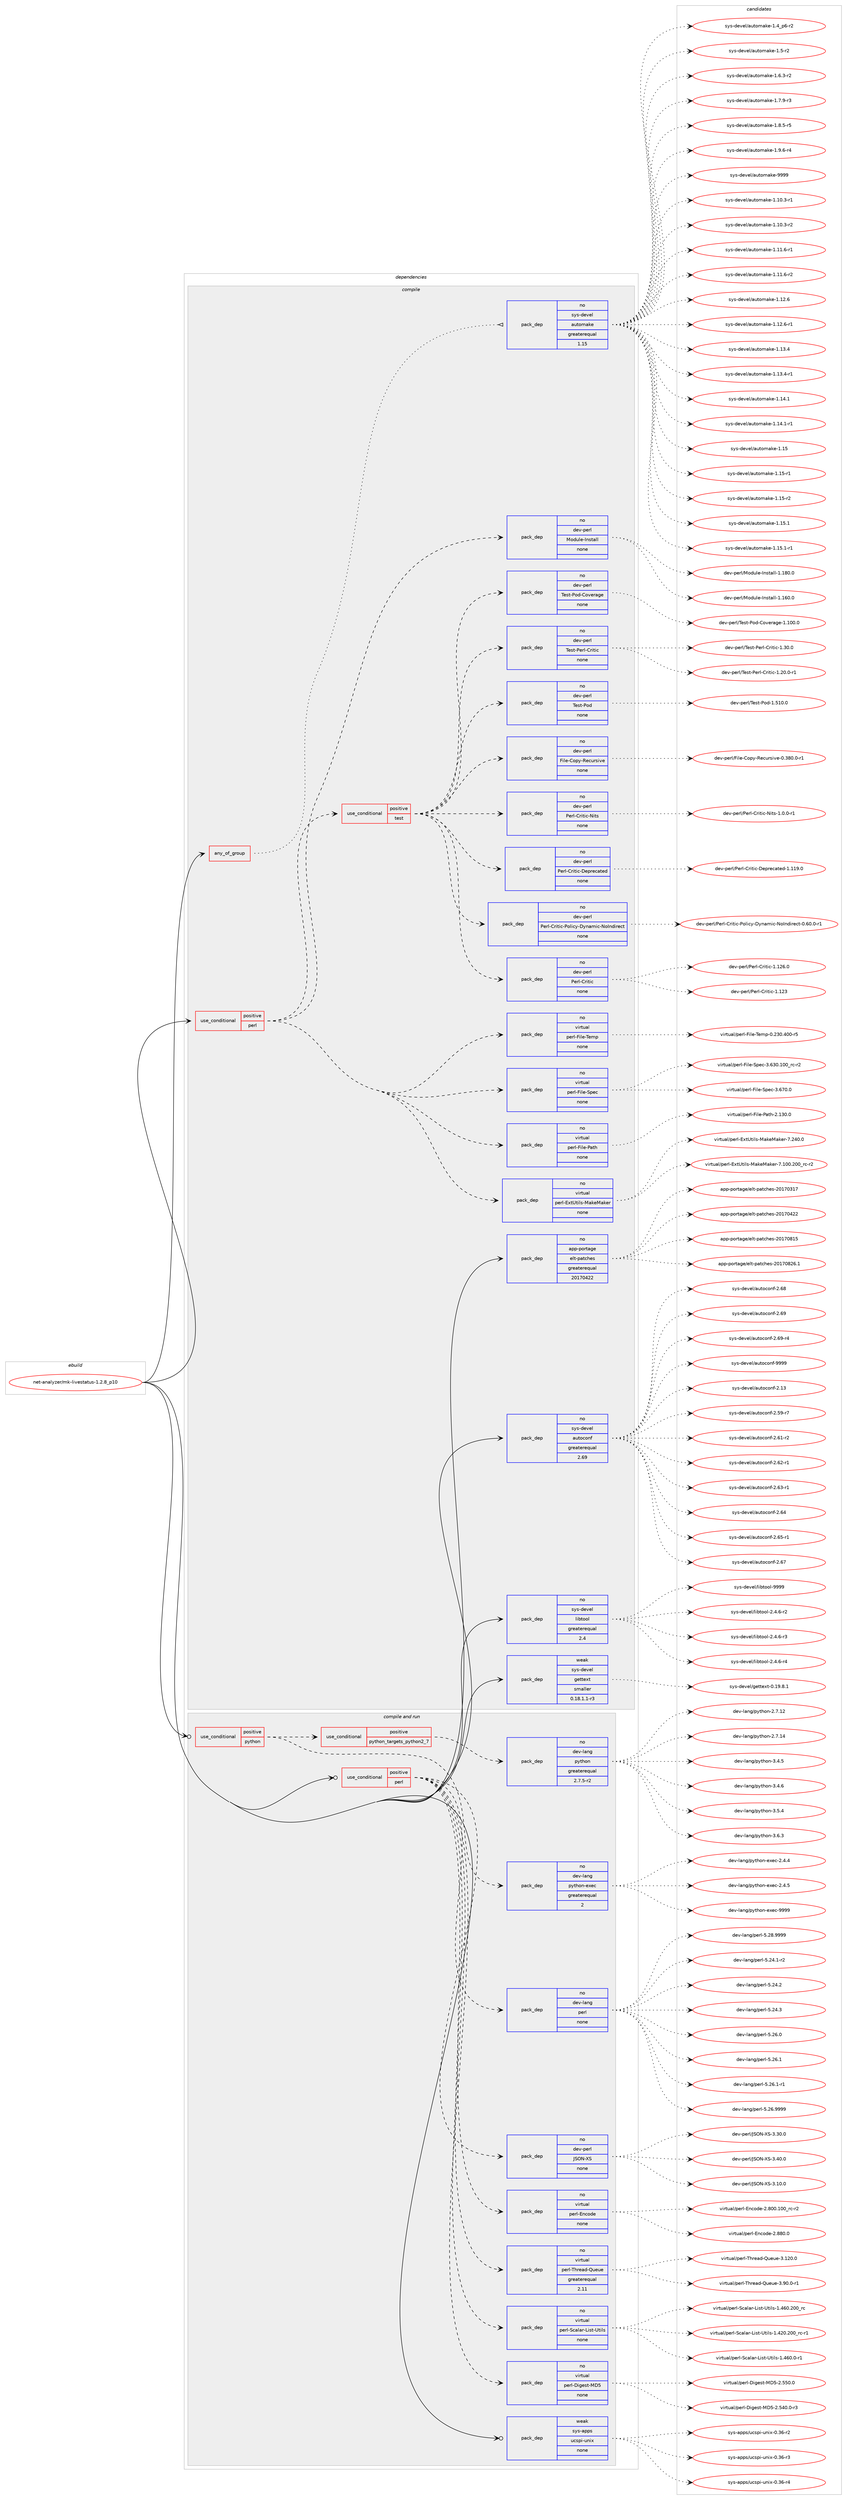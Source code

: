 digraph prolog {

# *************
# Graph options
# *************

newrank=true;
concentrate=true;
compound=true;
graph [rankdir=LR,fontname=Helvetica,fontsize=10,ranksep=1.5];#, ranksep=2.5, nodesep=0.2];
edge  [arrowhead=vee];
node  [fontname=Helvetica,fontsize=10];

# **********
# The ebuild
# **********

subgraph cluster_leftcol {
color=gray;
rank=same;
label=<<i>ebuild</i>>;
id [label="net-analyzer/mk-livestatus-1.2.8_p10", color=red, width=4, href="../net-analyzer/mk-livestatus-1.2.8_p10.svg"];
}

# ****************
# The dependencies
# ****************

subgraph cluster_midcol {
color=gray;
label=<<i>dependencies</i>>;
subgraph cluster_compile {
fillcolor="#eeeeee";
style=filled;
label=<<i>compile</i>>;
subgraph any6326 {
dependency400524 [label=<<TABLE BORDER="0" CELLBORDER="1" CELLSPACING="0" CELLPADDING="4"><TR><TD CELLPADDING="10">any_of_group</TD></TR></TABLE>>, shape=none, color=red];subgraph pack295250 {
dependency400525 [label=<<TABLE BORDER="0" CELLBORDER="1" CELLSPACING="0" CELLPADDING="4" WIDTH="220"><TR><TD ROWSPAN="6" CELLPADDING="30">pack_dep</TD></TR><TR><TD WIDTH="110">no</TD></TR><TR><TD>sys-devel</TD></TR><TR><TD>automake</TD></TR><TR><TD>greaterequal</TD></TR><TR><TD>1.15</TD></TR></TABLE>>, shape=none, color=blue];
}
dependency400524:e -> dependency400525:w [weight=20,style="dotted",arrowhead="oinv"];
}
id:e -> dependency400524:w [weight=20,style="solid",arrowhead="vee"];
subgraph cond98763 {
dependency400526 [label=<<TABLE BORDER="0" CELLBORDER="1" CELLSPACING="0" CELLPADDING="4"><TR><TD ROWSPAN="3" CELLPADDING="10">use_conditional</TD></TR><TR><TD>positive</TD></TR><TR><TD>perl</TD></TR></TABLE>>, shape=none, color=red];
subgraph pack295251 {
dependency400527 [label=<<TABLE BORDER="0" CELLBORDER="1" CELLSPACING="0" CELLPADDING="4" WIDTH="220"><TR><TD ROWSPAN="6" CELLPADDING="30">pack_dep</TD></TR><TR><TD WIDTH="110">no</TD></TR><TR><TD>dev-perl</TD></TR><TR><TD>Module-Install</TD></TR><TR><TD>none</TD></TR><TR><TD></TD></TR></TABLE>>, shape=none, color=blue];
}
dependency400526:e -> dependency400527:w [weight=20,style="dashed",arrowhead="vee"];
subgraph pack295252 {
dependency400528 [label=<<TABLE BORDER="0" CELLBORDER="1" CELLSPACING="0" CELLPADDING="4" WIDTH="220"><TR><TD ROWSPAN="6" CELLPADDING="30">pack_dep</TD></TR><TR><TD WIDTH="110">no</TD></TR><TR><TD>virtual</TD></TR><TR><TD>perl-ExtUtils-MakeMaker</TD></TR><TR><TD>none</TD></TR><TR><TD></TD></TR></TABLE>>, shape=none, color=blue];
}
dependency400526:e -> dependency400528:w [weight=20,style="dashed",arrowhead="vee"];
subgraph pack295253 {
dependency400529 [label=<<TABLE BORDER="0" CELLBORDER="1" CELLSPACING="0" CELLPADDING="4" WIDTH="220"><TR><TD ROWSPAN="6" CELLPADDING="30">pack_dep</TD></TR><TR><TD WIDTH="110">no</TD></TR><TR><TD>virtual</TD></TR><TR><TD>perl-File-Path</TD></TR><TR><TD>none</TD></TR><TR><TD></TD></TR></TABLE>>, shape=none, color=blue];
}
dependency400526:e -> dependency400529:w [weight=20,style="dashed",arrowhead="vee"];
subgraph pack295254 {
dependency400530 [label=<<TABLE BORDER="0" CELLBORDER="1" CELLSPACING="0" CELLPADDING="4" WIDTH="220"><TR><TD ROWSPAN="6" CELLPADDING="30">pack_dep</TD></TR><TR><TD WIDTH="110">no</TD></TR><TR><TD>virtual</TD></TR><TR><TD>perl-File-Spec</TD></TR><TR><TD>none</TD></TR><TR><TD></TD></TR></TABLE>>, shape=none, color=blue];
}
dependency400526:e -> dependency400530:w [weight=20,style="dashed",arrowhead="vee"];
subgraph pack295255 {
dependency400531 [label=<<TABLE BORDER="0" CELLBORDER="1" CELLSPACING="0" CELLPADDING="4" WIDTH="220"><TR><TD ROWSPAN="6" CELLPADDING="30">pack_dep</TD></TR><TR><TD WIDTH="110">no</TD></TR><TR><TD>virtual</TD></TR><TR><TD>perl-File-Temp</TD></TR><TR><TD>none</TD></TR><TR><TD></TD></TR></TABLE>>, shape=none, color=blue];
}
dependency400526:e -> dependency400531:w [weight=20,style="dashed",arrowhead="vee"];
subgraph cond98764 {
dependency400532 [label=<<TABLE BORDER="0" CELLBORDER="1" CELLSPACING="0" CELLPADDING="4"><TR><TD ROWSPAN="3" CELLPADDING="10">use_conditional</TD></TR><TR><TD>positive</TD></TR><TR><TD>test</TD></TR></TABLE>>, shape=none, color=red];
subgraph pack295256 {
dependency400533 [label=<<TABLE BORDER="0" CELLBORDER="1" CELLSPACING="0" CELLPADDING="4" WIDTH="220"><TR><TD ROWSPAN="6" CELLPADDING="30">pack_dep</TD></TR><TR><TD WIDTH="110">no</TD></TR><TR><TD>dev-perl</TD></TR><TR><TD>File-Copy-Recursive</TD></TR><TR><TD>none</TD></TR><TR><TD></TD></TR></TABLE>>, shape=none, color=blue];
}
dependency400532:e -> dependency400533:w [weight=20,style="dashed",arrowhead="vee"];
subgraph pack295257 {
dependency400534 [label=<<TABLE BORDER="0" CELLBORDER="1" CELLSPACING="0" CELLPADDING="4" WIDTH="220"><TR><TD ROWSPAN="6" CELLPADDING="30">pack_dep</TD></TR><TR><TD WIDTH="110">no</TD></TR><TR><TD>dev-perl</TD></TR><TR><TD>Test-Pod</TD></TR><TR><TD>none</TD></TR><TR><TD></TD></TR></TABLE>>, shape=none, color=blue];
}
dependency400532:e -> dependency400534:w [weight=20,style="dashed",arrowhead="vee"];
subgraph pack295258 {
dependency400535 [label=<<TABLE BORDER="0" CELLBORDER="1" CELLSPACING="0" CELLPADDING="4" WIDTH="220"><TR><TD ROWSPAN="6" CELLPADDING="30">pack_dep</TD></TR><TR><TD WIDTH="110">no</TD></TR><TR><TD>dev-perl</TD></TR><TR><TD>Test-Perl-Critic</TD></TR><TR><TD>none</TD></TR><TR><TD></TD></TR></TABLE>>, shape=none, color=blue];
}
dependency400532:e -> dependency400535:w [weight=20,style="dashed",arrowhead="vee"];
subgraph pack295259 {
dependency400536 [label=<<TABLE BORDER="0" CELLBORDER="1" CELLSPACING="0" CELLPADDING="4" WIDTH="220"><TR><TD ROWSPAN="6" CELLPADDING="30">pack_dep</TD></TR><TR><TD WIDTH="110">no</TD></TR><TR><TD>dev-perl</TD></TR><TR><TD>Test-Pod-Coverage</TD></TR><TR><TD>none</TD></TR><TR><TD></TD></TR></TABLE>>, shape=none, color=blue];
}
dependency400532:e -> dependency400536:w [weight=20,style="dashed",arrowhead="vee"];
subgraph pack295260 {
dependency400537 [label=<<TABLE BORDER="0" CELLBORDER="1" CELLSPACING="0" CELLPADDING="4" WIDTH="220"><TR><TD ROWSPAN="6" CELLPADDING="30">pack_dep</TD></TR><TR><TD WIDTH="110">no</TD></TR><TR><TD>dev-perl</TD></TR><TR><TD>Perl-Critic</TD></TR><TR><TD>none</TD></TR><TR><TD></TD></TR></TABLE>>, shape=none, color=blue];
}
dependency400532:e -> dependency400537:w [weight=20,style="dashed",arrowhead="vee"];
subgraph pack295261 {
dependency400538 [label=<<TABLE BORDER="0" CELLBORDER="1" CELLSPACING="0" CELLPADDING="4" WIDTH="220"><TR><TD ROWSPAN="6" CELLPADDING="30">pack_dep</TD></TR><TR><TD WIDTH="110">no</TD></TR><TR><TD>dev-perl</TD></TR><TR><TD>Perl-Critic-Policy-Dynamic-NoIndirect</TD></TR><TR><TD>none</TD></TR><TR><TD></TD></TR></TABLE>>, shape=none, color=blue];
}
dependency400532:e -> dependency400538:w [weight=20,style="dashed",arrowhead="vee"];
subgraph pack295262 {
dependency400539 [label=<<TABLE BORDER="0" CELLBORDER="1" CELLSPACING="0" CELLPADDING="4" WIDTH="220"><TR><TD ROWSPAN="6" CELLPADDING="30">pack_dep</TD></TR><TR><TD WIDTH="110">no</TD></TR><TR><TD>dev-perl</TD></TR><TR><TD>Perl-Critic-Deprecated</TD></TR><TR><TD>none</TD></TR><TR><TD></TD></TR></TABLE>>, shape=none, color=blue];
}
dependency400532:e -> dependency400539:w [weight=20,style="dashed",arrowhead="vee"];
subgraph pack295263 {
dependency400540 [label=<<TABLE BORDER="0" CELLBORDER="1" CELLSPACING="0" CELLPADDING="4" WIDTH="220"><TR><TD ROWSPAN="6" CELLPADDING="30">pack_dep</TD></TR><TR><TD WIDTH="110">no</TD></TR><TR><TD>dev-perl</TD></TR><TR><TD>Perl-Critic-Nits</TD></TR><TR><TD>none</TD></TR><TR><TD></TD></TR></TABLE>>, shape=none, color=blue];
}
dependency400532:e -> dependency400540:w [weight=20,style="dashed",arrowhead="vee"];
}
dependency400526:e -> dependency400532:w [weight=20,style="dashed",arrowhead="vee"];
}
id:e -> dependency400526:w [weight=20,style="solid",arrowhead="vee"];
subgraph pack295264 {
dependency400541 [label=<<TABLE BORDER="0" CELLBORDER="1" CELLSPACING="0" CELLPADDING="4" WIDTH="220"><TR><TD ROWSPAN="6" CELLPADDING="30">pack_dep</TD></TR><TR><TD WIDTH="110">no</TD></TR><TR><TD>app-portage</TD></TR><TR><TD>elt-patches</TD></TR><TR><TD>greaterequal</TD></TR><TR><TD>20170422</TD></TR></TABLE>>, shape=none, color=blue];
}
id:e -> dependency400541:w [weight=20,style="solid",arrowhead="vee"];
subgraph pack295265 {
dependency400542 [label=<<TABLE BORDER="0" CELLBORDER="1" CELLSPACING="0" CELLPADDING="4" WIDTH="220"><TR><TD ROWSPAN="6" CELLPADDING="30">pack_dep</TD></TR><TR><TD WIDTH="110">no</TD></TR><TR><TD>sys-devel</TD></TR><TR><TD>autoconf</TD></TR><TR><TD>greaterequal</TD></TR><TR><TD>2.69</TD></TR></TABLE>>, shape=none, color=blue];
}
id:e -> dependency400542:w [weight=20,style="solid",arrowhead="vee"];
subgraph pack295266 {
dependency400543 [label=<<TABLE BORDER="0" CELLBORDER="1" CELLSPACING="0" CELLPADDING="4" WIDTH="220"><TR><TD ROWSPAN="6" CELLPADDING="30">pack_dep</TD></TR><TR><TD WIDTH="110">no</TD></TR><TR><TD>sys-devel</TD></TR><TR><TD>libtool</TD></TR><TR><TD>greaterequal</TD></TR><TR><TD>2.4</TD></TR></TABLE>>, shape=none, color=blue];
}
id:e -> dependency400543:w [weight=20,style="solid",arrowhead="vee"];
subgraph pack295267 {
dependency400544 [label=<<TABLE BORDER="0" CELLBORDER="1" CELLSPACING="0" CELLPADDING="4" WIDTH="220"><TR><TD ROWSPAN="6" CELLPADDING="30">pack_dep</TD></TR><TR><TD WIDTH="110">weak</TD></TR><TR><TD>sys-devel</TD></TR><TR><TD>gettext</TD></TR><TR><TD>smaller</TD></TR><TR><TD>0.18.1.1-r3</TD></TR></TABLE>>, shape=none, color=blue];
}
id:e -> dependency400544:w [weight=20,style="solid",arrowhead="vee"];
}
subgraph cluster_compileandrun {
fillcolor="#eeeeee";
style=filled;
label=<<i>compile and run</i>>;
subgraph cond98765 {
dependency400545 [label=<<TABLE BORDER="0" CELLBORDER="1" CELLSPACING="0" CELLPADDING="4"><TR><TD ROWSPAN="3" CELLPADDING="10">use_conditional</TD></TR><TR><TD>positive</TD></TR><TR><TD>perl</TD></TR></TABLE>>, shape=none, color=red];
subgraph pack295268 {
dependency400546 [label=<<TABLE BORDER="0" CELLBORDER="1" CELLSPACING="0" CELLPADDING="4" WIDTH="220"><TR><TD ROWSPAN="6" CELLPADDING="30">pack_dep</TD></TR><TR><TD WIDTH="110">no</TD></TR><TR><TD>dev-lang</TD></TR><TR><TD>perl</TD></TR><TR><TD>none</TD></TR><TR><TD></TD></TR></TABLE>>, shape=none, color=blue];
}
dependency400545:e -> dependency400546:w [weight=20,style="dashed",arrowhead="vee"];
subgraph pack295269 {
dependency400547 [label=<<TABLE BORDER="0" CELLBORDER="1" CELLSPACING="0" CELLPADDING="4" WIDTH="220"><TR><TD ROWSPAN="6" CELLPADDING="30">pack_dep</TD></TR><TR><TD WIDTH="110">no</TD></TR><TR><TD>virtual</TD></TR><TR><TD>perl-Digest-MD5</TD></TR><TR><TD>none</TD></TR><TR><TD></TD></TR></TABLE>>, shape=none, color=blue];
}
dependency400545:e -> dependency400547:w [weight=20,style="dashed",arrowhead="vee"];
subgraph pack295270 {
dependency400548 [label=<<TABLE BORDER="0" CELLBORDER="1" CELLSPACING="0" CELLPADDING="4" WIDTH="220"><TR><TD ROWSPAN="6" CELLPADDING="30">pack_dep</TD></TR><TR><TD WIDTH="110">no</TD></TR><TR><TD>virtual</TD></TR><TR><TD>perl-Scalar-List-Utils</TD></TR><TR><TD>none</TD></TR><TR><TD></TD></TR></TABLE>>, shape=none, color=blue];
}
dependency400545:e -> dependency400548:w [weight=20,style="dashed",arrowhead="vee"];
subgraph pack295271 {
dependency400549 [label=<<TABLE BORDER="0" CELLBORDER="1" CELLSPACING="0" CELLPADDING="4" WIDTH="220"><TR><TD ROWSPAN="6" CELLPADDING="30">pack_dep</TD></TR><TR><TD WIDTH="110">no</TD></TR><TR><TD>virtual</TD></TR><TR><TD>perl-Thread-Queue</TD></TR><TR><TD>greaterequal</TD></TR><TR><TD>2.11</TD></TR></TABLE>>, shape=none, color=blue];
}
dependency400545:e -> dependency400549:w [weight=20,style="dashed",arrowhead="vee"];
subgraph pack295272 {
dependency400550 [label=<<TABLE BORDER="0" CELLBORDER="1" CELLSPACING="0" CELLPADDING="4" WIDTH="220"><TR><TD ROWSPAN="6" CELLPADDING="30">pack_dep</TD></TR><TR><TD WIDTH="110">no</TD></TR><TR><TD>virtual</TD></TR><TR><TD>perl-Encode</TD></TR><TR><TD>none</TD></TR><TR><TD></TD></TR></TABLE>>, shape=none, color=blue];
}
dependency400545:e -> dependency400550:w [weight=20,style="dashed",arrowhead="vee"];
subgraph pack295273 {
dependency400551 [label=<<TABLE BORDER="0" CELLBORDER="1" CELLSPACING="0" CELLPADDING="4" WIDTH="220"><TR><TD ROWSPAN="6" CELLPADDING="30">pack_dep</TD></TR><TR><TD WIDTH="110">no</TD></TR><TR><TD>dev-perl</TD></TR><TR><TD>JSON-XS</TD></TR><TR><TD>none</TD></TR><TR><TD></TD></TR></TABLE>>, shape=none, color=blue];
}
dependency400545:e -> dependency400551:w [weight=20,style="dashed",arrowhead="vee"];
}
id:e -> dependency400545:w [weight=20,style="solid",arrowhead="odotvee"];
subgraph cond98766 {
dependency400552 [label=<<TABLE BORDER="0" CELLBORDER="1" CELLSPACING="0" CELLPADDING="4"><TR><TD ROWSPAN="3" CELLPADDING="10">use_conditional</TD></TR><TR><TD>positive</TD></TR><TR><TD>python</TD></TR></TABLE>>, shape=none, color=red];
subgraph cond98767 {
dependency400553 [label=<<TABLE BORDER="0" CELLBORDER="1" CELLSPACING="0" CELLPADDING="4"><TR><TD ROWSPAN="3" CELLPADDING="10">use_conditional</TD></TR><TR><TD>positive</TD></TR><TR><TD>python_targets_python2_7</TD></TR></TABLE>>, shape=none, color=red];
subgraph pack295274 {
dependency400554 [label=<<TABLE BORDER="0" CELLBORDER="1" CELLSPACING="0" CELLPADDING="4" WIDTH="220"><TR><TD ROWSPAN="6" CELLPADDING="30">pack_dep</TD></TR><TR><TD WIDTH="110">no</TD></TR><TR><TD>dev-lang</TD></TR><TR><TD>python</TD></TR><TR><TD>greaterequal</TD></TR><TR><TD>2.7.5-r2</TD></TR></TABLE>>, shape=none, color=blue];
}
dependency400553:e -> dependency400554:w [weight=20,style="dashed",arrowhead="vee"];
}
dependency400552:e -> dependency400553:w [weight=20,style="dashed",arrowhead="vee"];
subgraph pack295275 {
dependency400555 [label=<<TABLE BORDER="0" CELLBORDER="1" CELLSPACING="0" CELLPADDING="4" WIDTH="220"><TR><TD ROWSPAN="6" CELLPADDING="30">pack_dep</TD></TR><TR><TD WIDTH="110">no</TD></TR><TR><TD>dev-lang</TD></TR><TR><TD>python-exec</TD></TR><TR><TD>greaterequal</TD></TR><TR><TD>2</TD></TR></TABLE>>, shape=none, color=blue];
}
dependency400552:e -> dependency400555:w [weight=20,style="dashed",arrowhead="vee"];
}
id:e -> dependency400552:w [weight=20,style="solid",arrowhead="odotvee"];
subgraph pack295276 {
dependency400556 [label=<<TABLE BORDER="0" CELLBORDER="1" CELLSPACING="0" CELLPADDING="4" WIDTH="220"><TR><TD ROWSPAN="6" CELLPADDING="30">pack_dep</TD></TR><TR><TD WIDTH="110">weak</TD></TR><TR><TD>sys-apps</TD></TR><TR><TD>ucspi-unix</TD></TR><TR><TD>none</TD></TR><TR><TD></TD></TR></TABLE>>, shape=none, color=blue];
}
id:e -> dependency400556:w [weight=20,style="solid",arrowhead="odotvee"];
}
subgraph cluster_run {
fillcolor="#eeeeee";
style=filled;
label=<<i>run</i>>;
}
}

# **************
# The candidates
# **************

subgraph cluster_choices {
rank=same;
color=gray;
label=<<i>candidates</i>>;

subgraph choice295250 {
color=black;
nodesep=1;
choice11512111545100101118101108479711711611110997107101454946494846514511449 [label="sys-devel/automake-1.10.3-r1", color=red, width=4,href="../sys-devel/automake-1.10.3-r1.svg"];
choice11512111545100101118101108479711711611110997107101454946494846514511450 [label="sys-devel/automake-1.10.3-r2", color=red, width=4,href="../sys-devel/automake-1.10.3-r2.svg"];
choice11512111545100101118101108479711711611110997107101454946494946544511449 [label="sys-devel/automake-1.11.6-r1", color=red, width=4,href="../sys-devel/automake-1.11.6-r1.svg"];
choice11512111545100101118101108479711711611110997107101454946494946544511450 [label="sys-devel/automake-1.11.6-r2", color=red, width=4,href="../sys-devel/automake-1.11.6-r2.svg"];
choice1151211154510010111810110847971171161111099710710145494649504654 [label="sys-devel/automake-1.12.6", color=red, width=4,href="../sys-devel/automake-1.12.6.svg"];
choice11512111545100101118101108479711711611110997107101454946495046544511449 [label="sys-devel/automake-1.12.6-r1", color=red, width=4,href="../sys-devel/automake-1.12.6-r1.svg"];
choice1151211154510010111810110847971171161111099710710145494649514652 [label="sys-devel/automake-1.13.4", color=red, width=4,href="../sys-devel/automake-1.13.4.svg"];
choice11512111545100101118101108479711711611110997107101454946495146524511449 [label="sys-devel/automake-1.13.4-r1", color=red, width=4,href="../sys-devel/automake-1.13.4-r1.svg"];
choice1151211154510010111810110847971171161111099710710145494649524649 [label="sys-devel/automake-1.14.1", color=red, width=4,href="../sys-devel/automake-1.14.1.svg"];
choice11512111545100101118101108479711711611110997107101454946495246494511449 [label="sys-devel/automake-1.14.1-r1", color=red, width=4,href="../sys-devel/automake-1.14.1-r1.svg"];
choice115121115451001011181011084797117116111109971071014549464953 [label="sys-devel/automake-1.15", color=red, width=4,href="../sys-devel/automake-1.15.svg"];
choice1151211154510010111810110847971171161111099710710145494649534511449 [label="sys-devel/automake-1.15-r1", color=red, width=4,href="../sys-devel/automake-1.15-r1.svg"];
choice1151211154510010111810110847971171161111099710710145494649534511450 [label="sys-devel/automake-1.15-r2", color=red, width=4,href="../sys-devel/automake-1.15-r2.svg"];
choice1151211154510010111810110847971171161111099710710145494649534649 [label="sys-devel/automake-1.15.1", color=red, width=4,href="../sys-devel/automake-1.15.1.svg"];
choice11512111545100101118101108479711711611110997107101454946495346494511449 [label="sys-devel/automake-1.15.1-r1", color=red, width=4,href="../sys-devel/automake-1.15.1-r1.svg"];
choice115121115451001011181011084797117116111109971071014549465295112544511450 [label="sys-devel/automake-1.4_p6-r2", color=red, width=4,href="../sys-devel/automake-1.4_p6-r2.svg"];
choice11512111545100101118101108479711711611110997107101454946534511450 [label="sys-devel/automake-1.5-r2", color=red, width=4,href="../sys-devel/automake-1.5-r2.svg"];
choice115121115451001011181011084797117116111109971071014549465446514511450 [label="sys-devel/automake-1.6.3-r2", color=red, width=4,href="../sys-devel/automake-1.6.3-r2.svg"];
choice115121115451001011181011084797117116111109971071014549465546574511451 [label="sys-devel/automake-1.7.9-r3", color=red, width=4,href="../sys-devel/automake-1.7.9-r3.svg"];
choice115121115451001011181011084797117116111109971071014549465646534511453 [label="sys-devel/automake-1.8.5-r5", color=red, width=4,href="../sys-devel/automake-1.8.5-r5.svg"];
choice115121115451001011181011084797117116111109971071014549465746544511452 [label="sys-devel/automake-1.9.6-r4", color=red, width=4,href="../sys-devel/automake-1.9.6-r4.svg"];
choice115121115451001011181011084797117116111109971071014557575757 [label="sys-devel/automake-9999", color=red, width=4,href="../sys-devel/automake-9999.svg"];
dependency400525:e -> choice11512111545100101118101108479711711611110997107101454946494846514511449:w [style=dotted,weight="100"];
dependency400525:e -> choice11512111545100101118101108479711711611110997107101454946494846514511450:w [style=dotted,weight="100"];
dependency400525:e -> choice11512111545100101118101108479711711611110997107101454946494946544511449:w [style=dotted,weight="100"];
dependency400525:e -> choice11512111545100101118101108479711711611110997107101454946494946544511450:w [style=dotted,weight="100"];
dependency400525:e -> choice1151211154510010111810110847971171161111099710710145494649504654:w [style=dotted,weight="100"];
dependency400525:e -> choice11512111545100101118101108479711711611110997107101454946495046544511449:w [style=dotted,weight="100"];
dependency400525:e -> choice1151211154510010111810110847971171161111099710710145494649514652:w [style=dotted,weight="100"];
dependency400525:e -> choice11512111545100101118101108479711711611110997107101454946495146524511449:w [style=dotted,weight="100"];
dependency400525:e -> choice1151211154510010111810110847971171161111099710710145494649524649:w [style=dotted,weight="100"];
dependency400525:e -> choice11512111545100101118101108479711711611110997107101454946495246494511449:w [style=dotted,weight="100"];
dependency400525:e -> choice115121115451001011181011084797117116111109971071014549464953:w [style=dotted,weight="100"];
dependency400525:e -> choice1151211154510010111810110847971171161111099710710145494649534511449:w [style=dotted,weight="100"];
dependency400525:e -> choice1151211154510010111810110847971171161111099710710145494649534511450:w [style=dotted,weight="100"];
dependency400525:e -> choice1151211154510010111810110847971171161111099710710145494649534649:w [style=dotted,weight="100"];
dependency400525:e -> choice11512111545100101118101108479711711611110997107101454946495346494511449:w [style=dotted,weight="100"];
dependency400525:e -> choice115121115451001011181011084797117116111109971071014549465295112544511450:w [style=dotted,weight="100"];
dependency400525:e -> choice11512111545100101118101108479711711611110997107101454946534511450:w [style=dotted,weight="100"];
dependency400525:e -> choice115121115451001011181011084797117116111109971071014549465446514511450:w [style=dotted,weight="100"];
dependency400525:e -> choice115121115451001011181011084797117116111109971071014549465546574511451:w [style=dotted,weight="100"];
dependency400525:e -> choice115121115451001011181011084797117116111109971071014549465646534511453:w [style=dotted,weight="100"];
dependency400525:e -> choice115121115451001011181011084797117116111109971071014549465746544511452:w [style=dotted,weight="100"];
dependency400525:e -> choice115121115451001011181011084797117116111109971071014557575757:w [style=dotted,weight="100"];
}
subgraph choice295251 {
color=black;
nodesep=1;
choice1001011184511210111410847771111001171081014573110115116971081084549464954484648 [label="dev-perl/Module-Install-1.160.0", color=red, width=4,href="../dev-perl/Module-Install-1.160.0.svg"];
choice1001011184511210111410847771111001171081014573110115116971081084549464956484648 [label="dev-perl/Module-Install-1.180.0", color=red, width=4,href="../dev-perl/Module-Install-1.180.0.svg"];
dependency400527:e -> choice1001011184511210111410847771111001171081014573110115116971081084549464954484648:w [style=dotted,weight="100"];
dependency400527:e -> choice1001011184511210111410847771111001171081014573110115116971081084549464956484648:w [style=dotted,weight="100"];
}
subgraph choice295252 {
color=black;
nodesep=1;
choice118105114116117971084711210111410845691201168511610510811545779710710177971071011144555464948484650484895114994511450 [label="virtual/perl-ExtUtils-MakeMaker-7.100.200_rc-r2", color=red, width=4,href="../virtual/perl-ExtUtils-MakeMaker-7.100.200_rc-r2.svg"];
choice118105114116117971084711210111410845691201168511610510811545779710710177971071011144555465052484648 [label="virtual/perl-ExtUtils-MakeMaker-7.240.0", color=red, width=4,href="../virtual/perl-ExtUtils-MakeMaker-7.240.0.svg"];
dependency400528:e -> choice118105114116117971084711210111410845691201168511610510811545779710710177971071011144555464948484650484895114994511450:w [style=dotted,weight="100"];
dependency400528:e -> choice118105114116117971084711210111410845691201168511610510811545779710710177971071011144555465052484648:w [style=dotted,weight="100"];
}
subgraph choice295253 {
color=black;
nodesep=1;
choice118105114116117971084711210111410845701051081014580971161044550464951484648 [label="virtual/perl-File-Path-2.130.0", color=red, width=4,href="../virtual/perl-File-Path-2.130.0.svg"];
dependency400529:e -> choice118105114116117971084711210111410845701051081014580971161044550464951484648:w [style=dotted,weight="100"];
}
subgraph choice295254 {
color=black;
nodesep=1;
choice118105114116117971084711210111410845701051081014583112101994551465451484649484895114994511450 [label="virtual/perl-File-Spec-3.630.100_rc-r2", color=red, width=4,href="../virtual/perl-File-Spec-3.630.100_rc-r2.svg"];
choice118105114116117971084711210111410845701051081014583112101994551465455484648 [label="virtual/perl-File-Spec-3.670.0", color=red, width=4,href="../virtual/perl-File-Spec-3.670.0.svg"];
dependency400530:e -> choice118105114116117971084711210111410845701051081014583112101994551465451484649484895114994511450:w [style=dotted,weight="100"];
dependency400530:e -> choice118105114116117971084711210111410845701051081014583112101994551465455484648:w [style=dotted,weight="100"];
}
subgraph choice295255 {
color=black;
nodesep=1;
choice118105114116117971084711210111410845701051081014584101109112454846505148465248484511453 [label="virtual/perl-File-Temp-0.230.400-r5", color=red, width=4,href="../virtual/perl-File-Temp-0.230.400-r5.svg"];
dependency400531:e -> choice118105114116117971084711210111410845701051081014584101109112454846505148465248484511453:w [style=dotted,weight="100"];
}
subgraph choice295256 {
color=black;
nodesep=1;
choice100101118451121011141084770105108101456711111212145821019911711411510511810145484651564846484511449 [label="dev-perl/File-Copy-Recursive-0.380.0-r1", color=red, width=4,href="../dev-perl/File-Copy-Recursive-0.380.0-r1.svg"];
dependency400533:e -> choice100101118451121011141084770105108101456711111212145821019911711411510511810145484651564846484511449:w [style=dotted,weight="100"];
}
subgraph choice295257 {
color=black;
nodesep=1;
choice10010111845112101114108478410111511645801111004549465349484648 [label="dev-perl/Test-Pod-1.510.0", color=red, width=4,href="../dev-perl/Test-Pod-1.510.0.svg"];
dependency400534:e -> choice10010111845112101114108478410111511645801111004549465349484648:w [style=dotted,weight="100"];
}
subgraph choice295258 {
color=black;
nodesep=1;
choice1001011184511210111410847841011151164580101114108456711410511610599454946504846484511449 [label="dev-perl/Test-Perl-Critic-1.20.0-r1", color=red, width=4,href="../dev-perl/Test-Perl-Critic-1.20.0-r1.svg"];
choice100101118451121011141084784101115116458010111410845671141051161059945494651484648 [label="dev-perl/Test-Perl-Critic-1.30.0", color=red, width=4,href="../dev-perl/Test-Perl-Critic-1.30.0.svg"];
dependency400535:e -> choice1001011184511210111410847841011151164580101114108456711410511610599454946504846484511449:w [style=dotted,weight="100"];
dependency400535:e -> choice100101118451121011141084784101115116458010111410845671141051161059945494651484648:w [style=dotted,weight="100"];
}
subgraph choice295259 {
color=black;
nodesep=1;
choice10010111845112101114108478410111511645801111004567111118101114971031014549464948484648 [label="dev-perl/Test-Pod-Coverage-1.100.0", color=red, width=4,href="../dev-perl/Test-Pod-Coverage-1.100.0.svg"];
dependency400536:e -> choice10010111845112101114108478410111511645801111004567111118101114971031014549464948484648:w [style=dotted,weight="100"];
}
subgraph choice295260 {
color=black;
nodesep=1;
choice100101118451121011141084780101114108456711410511610599454946495051 [label="dev-perl/Perl-Critic-1.123", color=red, width=4,href="../dev-perl/Perl-Critic-1.123.svg"];
choice1001011184511210111410847801011141084567114105116105994549464950544648 [label="dev-perl/Perl-Critic-1.126.0", color=red, width=4,href="../dev-perl/Perl-Critic-1.126.0.svg"];
dependency400537:e -> choice100101118451121011141084780101114108456711410511610599454946495051:w [style=dotted,weight="100"];
dependency400537:e -> choice1001011184511210111410847801011141084567114105116105994549464950544648:w [style=dotted,weight="100"];
}
subgraph choice295261 {
color=black;
nodesep=1;
choice1001011184511210111410847801011141084567114105116105994580111108105991214568121110971091059945781117311010010511410199116454846544846484511449 [label="dev-perl/Perl-Critic-Policy-Dynamic-NoIndirect-0.60.0-r1", color=red, width=4,href="../dev-perl/Perl-Critic-Policy-Dynamic-NoIndirect-0.60.0-r1.svg"];
dependency400538:e -> choice1001011184511210111410847801011141084567114105116105994580111108105991214568121110971091059945781117311010010511410199116454846544846484511449:w [style=dotted,weight="100"];
}
subgraph choice295262 {
color=black;
nodesep=1;
choice100101118451121011141084780101114108456711410511610599456810111211410199971161011004549464949574648 [label="dev-perl/Perl-Critic-Deprecated-1.119.0", color=red, width=4,href="../dev-perl/Perl-Critic-Deprecated-1.119.0.svg"];
dependency400539:e -> choice100101118451121011141084780101114108456711410511610599456810111211410199971161011004549464949574648:w [style=dotted,weight="100"];
}
subgraph choice295263 {
color=black;
nodesep=1;
choice10010111845112101114108478010111410845671141051161059945781051161154549464846484511449 [label="dev-perl/Perl-Critic-Nits-1.0.0-r1", color=red, width=4,href="../dev-perl/Perl-Critic-Nits-1.0.0-r1.svg"];
dependency400540:e -> choice10010111845112101114108478010111410845671141051161059945781051161154549464846484511449:w [style=dotted,weight="100"];
}
subgraph choice295264 {
color=black;
nodesep=1;
choice97112112451121111141169710310147101108116451129711699104101115455048495548514955 [label="app-portage/elt-patches-20170317", color=red, width=4,href="../app-portage/elt-patches-20170317.svg"];
choice97112112451121111141169710310147101108116451129711699104101115455048495548525050 [label="app-portage/elt-patches-20170422", color=red, width=4,href="../app-portage/elt-patches-20170422.svg"];
choice97112112451121111141169710310147101108116451129711699104101115455048495548564953 [label="app-portage/elt-patches-20170815", color=red, width=4,href="../app-portage/elt-patches-20170815.svg"];
choice971121124511211111411697103101471011081164511297116991041011154550484955485650544649 [label="app-portage/elt-patches-20170826.1", color=red, width=4,href="../app-portage/elt-patches-20170826.1.svg"];
dependency400541:e -> choice97112112451121111141169710310147101108116451129711699104101115455048495548514955:w [style=dotted,weight="100"];
dependency400541:e -> choice97112112451121111141169710310147101108116451129711699104101115455048495548525050:w [style=dotted,weight="100"];
dependency400541:e -> choice97112112451121111141169710310147101108116451129711699104101115455048495548564953:w [style=dotted,weight="100"];
dependency400541:e -> choice971121124511211111411697103101471011081164511297116991041011154550484955485650544649:w [style=dotted,weight="100"];
}
subgraph choice295265 {
color=black;
nodesep=1;
choice115121115451001011181011084797117116111991111101024550464951 [label="sys-devel/autoconf-2.13", color=red, width=4,href="../sys-devel/autoconf-2.13.svg"];
choice1151211154510010111810110847971171161119911111010245504653574511455 [label="sys-devel/autoconf-2.59-r7", color=red, width=4,href="../sys-devel/autoconf-2.59-r7.svg"];
choice1151211154510010111810110847971171161119911111010245504654494511450 [label="sys-devel/autoconf-2.61-r2", color=red, width=4,href="../sys-devel/autoconf-2.61-r2.svg"];
choice1151211154510010111810110847971171161119911111010245504654504511449 [label="sys-devel/autoconf-2.62-r1", color=red, width=4,href="../sys-devel/autoconf-2.62-r1.svg"];
choice1151211154510010111810110847971171161119911111010245504654514511449 [label="sys-devel/autoconf-2.63-r1", color=red, width=4,href="../sys-devel/autoconf-2.63-r1.svg"];
choice115121115451001011181011084797117116111991111101024550465452 [label="sys-devel/autoconf-2.64", color=red, width=4,href="../sys-devel/autoconf-2.64.svg"];
choice1151211154510010111810110847971171161119911111010245504654534511449 [label="sys-devel/autoconf-2.65-r1", color=red, width=4,href="../sys-devel/autoconf-2.65-r1.svg"];
choice115121115451001011181011084797117116111991111101024550465455 [label="sys-devel/autoconf-2.67", color=red, width=4,href="../sys-devel/autoconf-2.67.svg"];
choice115121115451001011181011084797117116111991111101024550465456 [label="sys-devel/autoconf-2.68", color=red, width=4,href="../sys-devel/autoconf-2.68.svg"];
choice115121115451001011181011084797117116111991111101024550465457 [label="sys-devel/autoconf-2.69", color=red, width=4,href="../sys-devel/autoconf-2.69.svg"];
choice1151211154510010111810110847971171161119911111010245504654574511452 [label="sys-devel/autoconf-2.69-r4", color=red, width=4,href="../sys-devel/autoconf-2.69-r4.svg"];
choice115121115451001011181011084797117116111991111101024557575757 [label="sys-devel/autoconf-9999", color=red, width=4,href="../sys-devel/autoconf-9999.svg"];
dependency400542:e -> choice115121115451001011181011084797117116111991111101024550464951:w [style=dotted,weight="100"];
dependency400542:e -> choice1151211154510010111810110847971171161119911111010245504653574511455:w [style=dotted,weight="100"];
dependency400542:e -> choice1151211154510010111810110847971171161119911111010245504654494511450:w [style=dotted,weight="100"];
dependency400542:e -> choice1151211154510010111810110847971171161119911111010245504654504511449:w [style=dotted,weight="100"];
dependency400542:e -> choice1151211154510010111810110847971171161119911111010245504654514511449:w [style=dotted,weight="100"];
dependency400542:e -> choice115121115451001011181011084797117116111991111101024550465452:w [style=dotted,weight="100"];
dependency400542:e -> choice1151211154510010111810110847971171161119911111010245504654534511449:w [style=dotted,weight="100"];
dependency400542:e -> choice115121115451001011181011084797117116111991111101024550465455:w [style=dotted,weight="100"];
dependency400542:e -> choice115121115451001011181011084797117116111991111101024550465456:w [style=dotted,weight="100"];
dependency400542:e -> choice115121115451001011181011084797117116111991111101024550465457:w [style=dotted,weight="100"];
dependency400542:e -> choice1151211154510010111810110847971171161119911111010245504654574511452:w [style=dotted,weight="100"];
dependency400542:e -> choice115121115451001011181011084797117116111991111101024557575757:w [style=dotted,weight="100"];
}
subgraph choice295266 {
color=black;
nodesep=1;
choice1151211154510010111810110847108105981161111111084550465246544511450 [label="sys-devel/libtool-2.4.6-r2", color=red, width=4,href="../sys-devel/libtool-2.4.6-r2.svg"];
choice1151211154510010111810110847108105981161111111084550465246544511451 [label="sys-devel/libtool-2.4.6-r3", color=red, width=4,href="../sys-devel/libtool-2.4.6-r3.svg"];
choice1151211154510010111810110847108105981161111111084550465246544511452 [label="sys-devel/libtool-2.4.6-r4", color=red, width=4,href="../sys-devel/libtool-2.4.6-r4.svg"];
choice1151211154510010111810110847108105981161111111084557575757 [label="sys-devel/libtool-9999", color=red, width=4,href="../sys-devel/libtool-9999.svg"];
dependency400543:e -> choice1151211154510010111810110847108105981161111111084550465246544511450:w [style=dotted,weight="100"];
dependency400543:e -> choice1151211154510010111810110847108105981161111111084550465246544511451:w [style=dotted,weight="100"];
dependency400543:e -> choice1151211154510010111810110847108105981161111111084550465246544511452:w [style=dotted,weight="100"];
dependency400543:e -> choice1151211154510010111810110847108105981161111111084557575757:w [style=dotted,weight="100"];
}
subgraph choice295267 {
color=black;
nodesep=1;
choice1151211154510010111810110847103101116116101120116454846495746564649 [label="sys-devel/gettext-0.19.8.1", color=red, width=4,href="../sys-devel/gettext-0.19.8.1.svg"];
dependency400544:e -> choice1151211154510010111810110847103101116116101120116454846495746564649:w [style=dotted,weight="100"];
}
subgraph choice295268 {
color=black;
nodesep=1;
choice100101118451089711010347112101114108455346505246494511450 [label="dev-lang/perl-5.24.1-r2", color=red, width=4,href="../dev-lang/perl-5.24.1-r2.svg"];
choice10010111845108971101034711210111410845534650524650 [label="dev-lang/perl-5.24.2", color=red, width=4,href="../dev-lang/perl-5.24.2.svg"];
choice10010111845108971101034711210111410845534650524651 [label="dev-lang/perl-5.24.3", color=red, width=4,href="../dev-lang/perl-5.24.3.svg"];
choice10010111845108971101034711210111410845534650544648 [label="dev-lang/perl-5.26.0", color=red, width=4,href="../dev-lang/perl-5.26.0.svg"];
choice10010111845108971101034711210111410845534650544649 [label="dev-lang/perl-5.26.1", color=red, width=4,href="../dev-lang/perl-5.26.1.svg"];
choice100101118451089711010347112101114108455346505446494511449 [label="dev-lang/perl-5.26.1-r1", color=red, width=4,href="../dev-lang/perl-5.26.1-r1.svg"];
choice10010111845108971101034711210111410845534650544657575757 [label="dev-lang/perl-5.26.9999", color=red, width=4,href="../dev-lang/perl-5.26.9999.svg"];
choice10010111845108971101034711210111410845534650564657575757 [label="dev-lang/perl-5.28.9999", color=red, width=4,href="../dev-lang/perl-5.28.9999.svg"];
dependency400546:e -> choice100101118451089711010347112101114108455346505246494511450:w [style=dotted,weight="100"];
dependency400546:e -> choice10010111845108971101034711210111410845534650524650:w [style=dotted,weight="100"];
dependency400546:e -> choice10010111845108971101034711210111410845534650524651:w [style=dotted,weight="100"];
dependency400546:e -> choice10010111845108971101034711210111410845534650544648:w [style=dotted,weight="100"];
dependency400546:e -> choice10010111845108971101034711210111410845534650544649:w [style=dotted,weight="100"];
dependency400546:e -> choice100101118451089711010347112101114108455346505446494511449:w [style=dotted,weight="100"];
dependency400546:e -> choice10010111845108971101034711210111410845534650544657575757:w [style=dotted,weight="100"];
dependency400546:e -> choice10010111845108971101034711210111410845534650564657575757:w [style=dotted,weight="100"];
}
subgraph choice295269 {
color=black;
nodesep=1;
choice118105114116117971084711210111410845681051031011151164577685345504653524846484511451 [label="virtual/perl-Digest-MD5-2.540.0-r3", color=red, width=4,href="../virtual/perl-Digest-MD5-2.540.0-r3.svg"];
choice11810511411611797108471121011141084568105103101115116457768534550465353484648 [label="virtual/perl-Digest-MD5-2.550.0", color=red, width=4,href="../virtual/perl-Digest-MD5-2.550.0.svg"];
dependency400547:e -> choice118105114116117971084711210111410845681051031011151164577685345504653524846484511451:w [style=dotted,weight="100"];
dependency400547:e -> choice11810511411611797108471121011141084568105103101115116457768534550465353484648:w [style=dotted,weight="100"];
}
subgraph choice295270 {
color=black;
nodesep=1;
choice11810511411611797108471121011141084583999710897114457610511511645851161051081154549465250484650484895114994511449 [label="virtual/perl-Scalar-List-Utils-1.420.200_rc-r1", color=red, width=4,href="../virtual/perl-Scalar-List-Utils-1.420.200_rc-r1.svg"];
choice118105114116117971084711210111410845839997108971144576105115116458511610510811545494652544846484511449 [label="virtual/perl-Scalar-List-Utils-1.460.0-r1", color=red, width=4,href="../virtual/perl-Scalar-List-Utils-1.460.0-r1.svg"];
choice1181051141161179710847112101114108458399971089711445761051151164585116105108115454946525448465048489511499 [label="virtual/perl-Scalar-List-Utils-1.460.200_rc", color=red, width=4,href="../virtual/perl-Scalar-List-Utils-1.460.200_rc.svg"];
dependency400548:e -> choice11810511411611797108471121011141084583999710897114457610511511645851161051081154549465250484650484895114994511449:w [style=dotted,weight="100"];
dependency400548:e -> choice118105114116117971084711210111410845839997108971144576105115116458511610510811545494652544846484511449:w [style=dotted,weight="100"];
dependency400548:e -> choice1181051141161179710847112101114108458399971089711445761051151164585116105108115454946525448465048489511499:w [style=dotted,weight="100"];
}
subgraph choice295271 {
color=black;
nodesep=1;
choice118105114116117971084711210111410845841041141019710045811171011171014551464950484648 [label="virtual/perl-Thread-Queue-3.120.0", color=red, width=4,href="../virtual/perl-Thread-Queue-3.120.0.svg"];
choice11810511411611797108471121011141084584104114101971004581117101117101455146574846484511449 [label="virtual/perl-Thread-Queue-3.90.0-r1", color=red, width=4,href="../virtual/perl-Thread-Queue-3.90.0-r1.svg"];
dependency400549:e -> choice118105114116117971084711210111410845841041141019710045811171011171014551464950484648:w [style=dotted,weight="100"];
dependency400549:e -> choice11810511411611797108471121011141084584104114101971004581117101117101455146574846484511449:w [style=dotted,weight="100"];
}
subgraph choice295272 {
color=black;
nodesep=1;
choice11810511411611797108471121011141084569110991111001014550465648484649484895114994511450 [label="virtual/perl-Encode-2.800.100_rc-r2", color=red, width=4,href="../virtual/perl-Encode-2.800.100_rc-r2.svg"];
choice11810511411611797108471121011141084569110991111001014550465656484648 [label="virtual/perl-Encode-2.880.0", color=red, width=4,href="../virtual/perl-Encode-2.880.0.svg"];
dependency400550:e -> choice11810511411611797108471121011141084569110991111001014550465648484649484895114994511450:w [style=dotted,weight="100"];
dependency400550:e -> choice11810511411611797108471121011141084569110991111001014550465656484648:w [style=dotted,weight="100"];
}
subgraph choice295273 {
color=black;
nodesep=1;
choice10010111845112101114108477483797845888345514649484648 [label="dev-perl/JSON-XS-3.10.0", color=red, width=4,href="../dev-perl/JSON-XS-3.10.0.svg"];
choice10010111845112101114108477483797845888345514651484648 [label="dev-perl/JSON-XS-3.30.0", color=red, width=4,href="../dev-perl/JSON-XS-3.30.0.svg"];
choice10010111845112101114108477483797845888345514652484648 [label="dev-perl/JSON-XS-3.40.0", color=red, width=4,href="../dev-perl/JSON-XS-3.40.0.svg"];
dependency400551:e -> choice10010111845112101114108477483797845888345514649484648:w [style=dotted,weight="100"];
dependency400551:e -> choice10010111845112101114108477483797845888345514651484648:w [style=dotted,weight="100"];
dependency400551:e -> choice10010111845112101114108477483797845888345514652484648:w [style=dotted,weight="100"];
}
subgraph choice295274 {
color=black;
nodesep=1;
choice10010111845108971101034711212111610411111045504655464950 [label="dev-lang/python-2.7.12", color=red, width=4,href="../dev-lang/python-2.7.12.svg"];
choice10010111845108971101034711212111610411111045504655464952 [label="dev-lang/python-2.7.14", color=red, width=4,href="../dev-lang/python-2.7.14.svg"];
choice100101118451089711010347112121116104111110455146524653 [label="dev-lang/python-3.4.5", color=red, width=4,href="../dev-lang/python-3.4.5.svg"];
choice100101118451089711010347112121116104111110455146524654 [label="dev-lang/python-3.4.6", color=red, width=4,href="../dev-lang/python-3.4.6.svg"];
choice100101118451089711010347112121116104111110455146534652 [label="dev-lang/python-3.5.4", color=red, width=4,href="../dev-lang/python-3.5.4.svg"];
choice100101118451089711010347112121116104111110455146544651 [label="dev-lang/python-3.6.3", color=red, width=4,href="../dev-lang/python-3.6.3.svg"];
dependency400554:e -> choice10010111845108971101034711212111610411111045504655464950:w [style=dotted,weight="100"];
dependency400554:e -> choice10010111845108971101034711212111610411111045504655464952:w [style=dotted,weight="100"];
dependency400554:e -> choice100101118451089711010347112121116104111110455146524653:w [style=dotted,weight="100"];
dependency400554:e -> choice100101118451089711010347112121116104111110455146524654:w [style=dotted,weight="100"];
dependency400554:e -> choice100101118451089711010347112121116104111110455146534652:w [style=dotted,weight="100"];
dependency400554:e -> choice100101118451089711010347112121116104111110455146544651:w [style=dotted,weight="100"];
}
subgraph choice295275 {
color=black;
nodesep=1;
choice1001011184510897110103471121211161041111104510112010199455046524652 [label="dev-lang/python-exec-2.4.4", color=red, width=4,href="../dev-lang/python-exec-2.4.4.svg"];
choice1001011184510897110103471121211161041111104510112010199455046524653 [label="dev-lang/python-exec-2.4.5", color=red, width=4,href="../dev-lang/python-exec-2.4.5.svg"];
choice10010111845108971101034711212111610411111045101120101994557575757 [label="dev-lang/python-exec-9999", color=red, width=4,href="../dev-lang/python-exec-9999.svg"];
dependency400555:e -> choice1001011184510897110103471121211161041111104510112010199455046524652:w [style=dotted,weight="100"];
dependency400555:e -> choice1001011184510897110103471121211161041111104510112010199455046524653:w [style=dotted,weight="100"];
dependency400555:e -> choice10010111845108971101034711212111610411111045101120101994557575757:w [style=dotted,weight="100"];
}
subgraph choice295276 {
color=black;
nodesep=1;
choice115121115459711211211547117991151121054511711010512045484651544511450 [label="sys-apps/ucspi-unix-0.36-r2", color=red, width=4,href="../sys-apps/ucspi-unix-0.36-r2.svg"];
choice115121115459711211211547117991151121054511711010512045484651544511451 [label="sys-apps/ucspi-unix-0.36-r3", color=red, width=4,href="../sys-apps/ucspi-unix-0.36-r3.svg"];
choice115121115459711211211547117991151121054511711010512045484651544511452 [label="sys-apps/ucspi-unix-0.36-r4", color=red, width=4,href="../sys-apps/ucspi-unix-0.36-r4.svg"];
dependency400556:e -> choice115121115459711211211547117991151121054511711010512045484651544511450:w [style=dotted,weight="100"];
dependency400556:e -> choice115121115459711211211547117991151121054511711010512045484651544511451:w [style=dotted,weight="100"];
dependency400556:e -> choice115121115459711211211547117991151121054511711010512045484651544511452:w [style=dotted,weight="100"];
}
}

}
